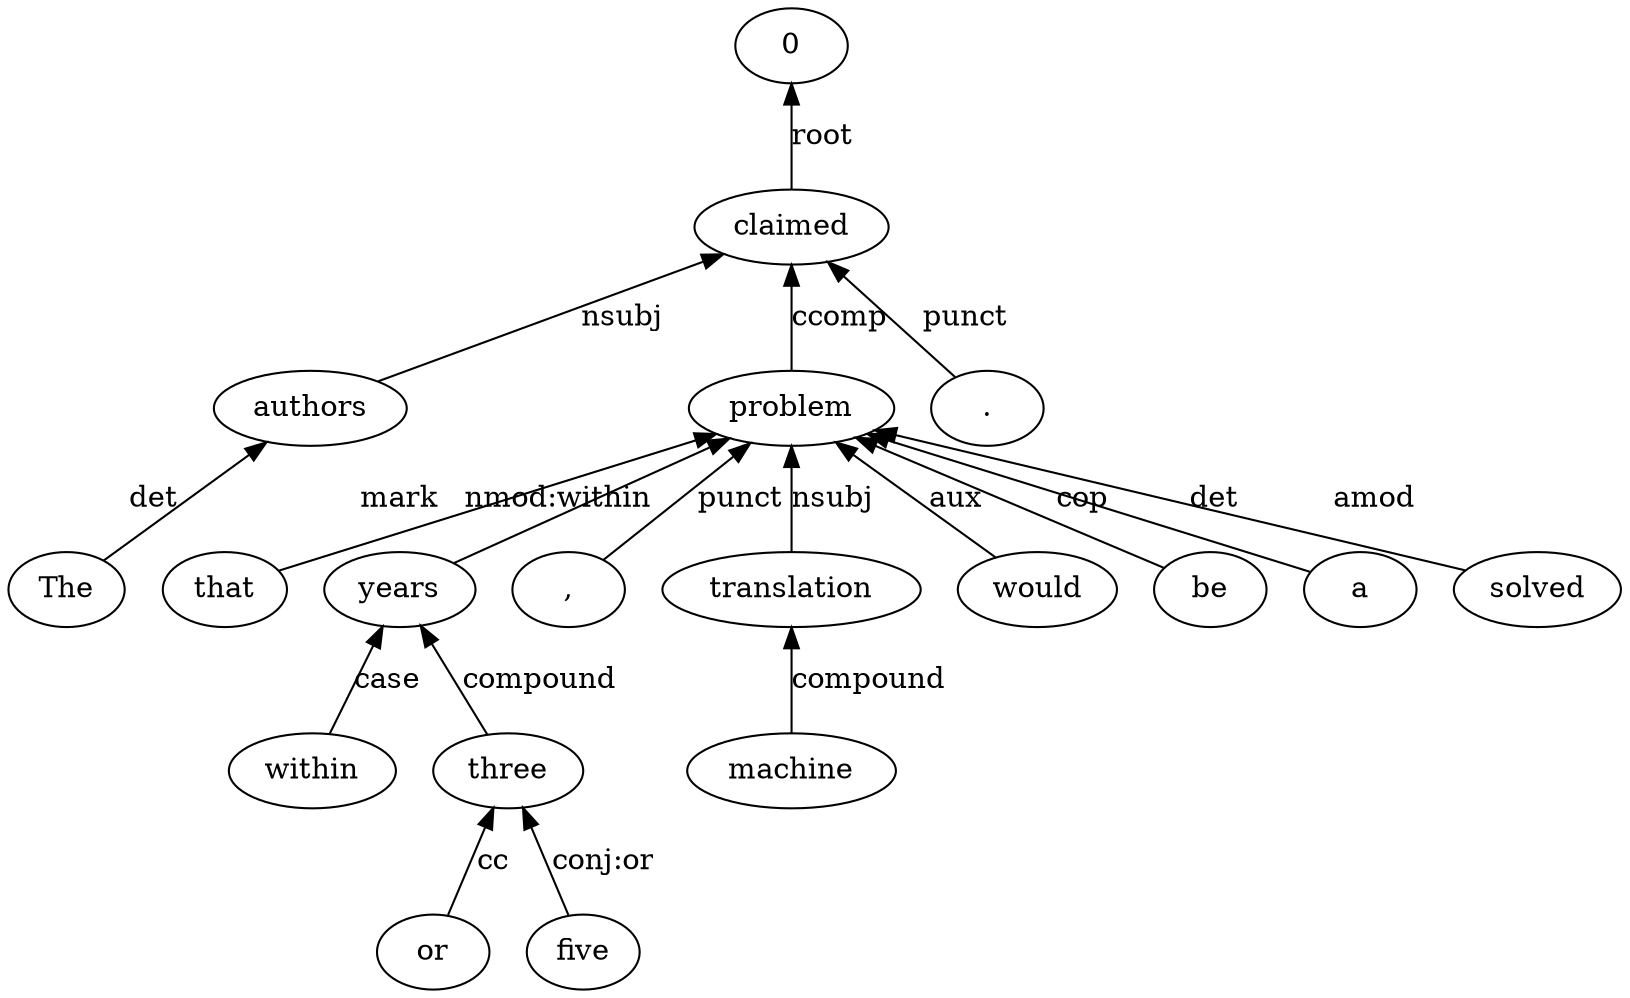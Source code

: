 digraph G {
fontsize="9.5";
layout=dot;
margin=0;
rankdir=BT;
splines=false;
1 [label="The"];
2 [label="authors"];
3 [label="claimed"];
4 [label="that"];
5 [label="within"];
6 [label="three"];
7 [label="or"];
8 [label="five"];
9 [label="years"];
10 [label=","];
11 [label="machine"];
12 [label="translation"];
13 [label="would"];
14 [label="be"];
15 [label="a"];
16 [label="solved"];
17 [label="problem"];
18 [label="."];
3 -> 0  [label="root"];
1 -> 2  [label="det"];
2 -> 3  [label="nsubj"];
4 -> 17  [label="mark"];
5 -> 9  [label="case"];
6 -> 9  [label="compound"];
7 -> 6  [label="cc"];
8 -> 6  [label="conj:or"];
9 -> 17  [label="nmod:within"];
10 -> 17  [label="punct"];
11 -> 12  [label="compound"];
12 -> 17  [label="nsubj"];
13 -> 17  [label="aux"];
14 -> 17  [label="cop"];
15 -> 17  [label="det"];
16 -> 17  [label="amod"];
17 -> 3  [label="ccomp"];
18 -> 3  [label="punct"];
}
